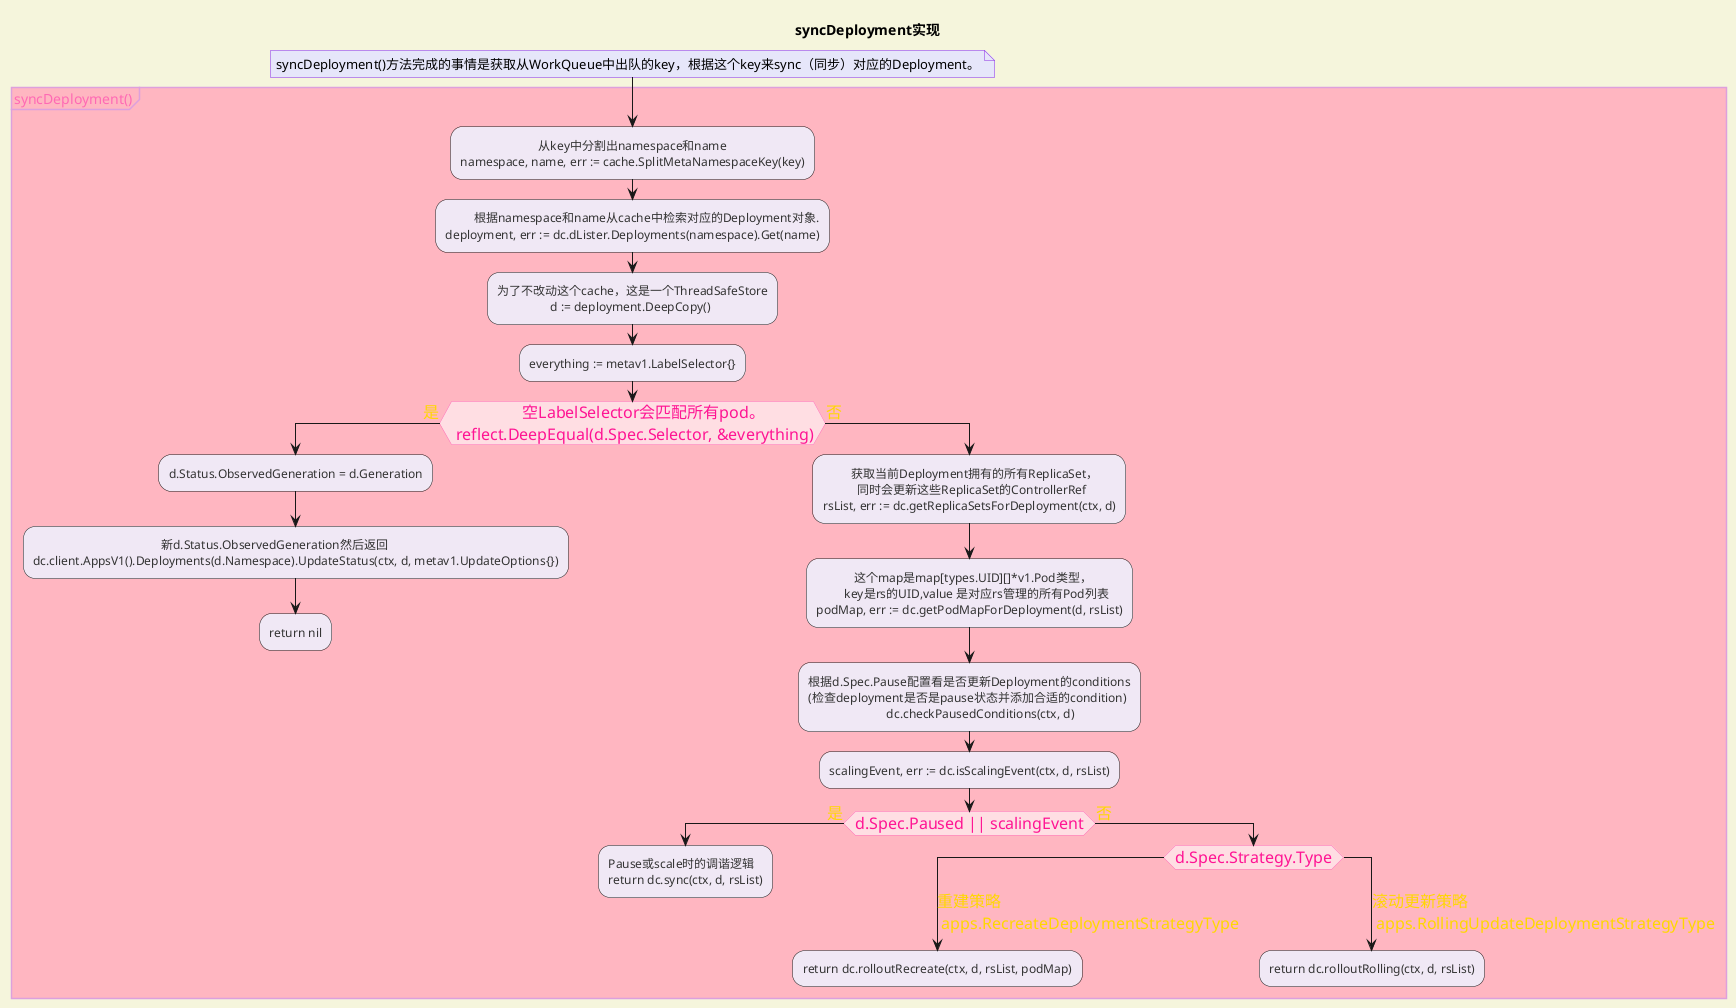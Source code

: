 @startuml

<style>
activityDiagram {
    BackgroundColor #F0E8F5
    BorderColor #FFC0CB
    FontColor #333
    FontName Comic Sans MS
}

diamond {
    BackgroundColor #FFDEE3
    LineColor #FF69B4
    FontColor #FF1493
    FontName Comic Sans MS
    FontSize 16
}

arrow {
    FontColor #FFD700
    FontName Comic Sans MS
    FontSize 16
}

partition {
    LineColor #FF4500
    FontColor #FF6347
    RoundCorner 20
    BackgroundColor #FFE4E1
}

note {
    FontColor #0000FF
    LineColor #8A2BE2
    BackgroundColor #E6E6FA
}

document {
    BackgroundColor #F5F5DC
}

group {
    FontColor #FF69B4
    LineColor #DDA0DD
    BackgroundColor #FFB6C1
}
</style>
title syncDeployment实现
note
syncDeployment()方法完成的事情是获取从WorkQueue中出队的key，根据这个key来sync（同步）对应的Deployment。
end note

skinparam ConditionEndStyle diamond
    group syncDeployment()
        :\t\t\t 从key中分割出namespace和name
        namespace, name, err := cache.SplitMetaNamespaceKey(key);
        :\t 根据namespace和name从cache中检索对应的Deployment对象.
        deployment, err := dc.dLister.Deployments(namespace).Get(name);
        :为了不改动这个cache，这是一个ThreadSafeStore
        \t\t d := deployment.DeepCopy();
        :everything := metav1.LabelSelector{};
        if (\t\t 空LabelSelector会匹配所有pod。\n reflect.DeepEqual(d.Spec.Selector, &everything)) is (是) then
          :d.Status.ObservedGeneration = d.Generation;
          :\t\t\t\t\t 新d.Status.ObservedGeneration然后返回
          dc.client.AppsV1().Deployments(d.Namespace).UpdateStatus(ctx, d, metav1.UpdateOptions{});
          :return nil;
          kill
        else (否)
          :\t 获取当前Deployment拥有的所有ReplicaSet，
          \t   同时会更新这些ReplicaSet的ControllerRef
          rsList, err := dc.getReplicaSetsForDeployment(ctx, d);
          :\t    这个map是map[types.UID][]*v1.Pod类型，
          \t key是rs的UID,value 是对应rs管理的所有Pod列表
          podMap, err := dc.getPodMapForDeployment(d, rsList);
          :根据d.Spec.Pause配置看是否更新Deployment的conditions
          (检查deployment是否是pause状态并添加合适的condition)
          \t\t\t dc.checkPausedConditions(ctx, d);

          :scalingEvent, err := dc.isScalingEvent(ctx, d, rsList);

          if (d.Spec.Paused || scalingEvent) is (是) then
            :Pause或scale时的调谐逻辑
            return dc.sync(ctx, d, rsList);
            kill
          else (否)
          switch(d.Spec.Strategy.Type)
          case(重建策略 \n apps.RecreateDeploymentStrategyType)
          :return dc.rolloutRecreate(ctx, d, rsList, podMap);
          kill
          case(滚动更新策略 \n apps.RollingUpdateDeploymentStrategyType)
          :return dc.rolloutRolling(ctx, d, rsList);
          kill
          endswitch
          endif
        endif
    end group
@enduml